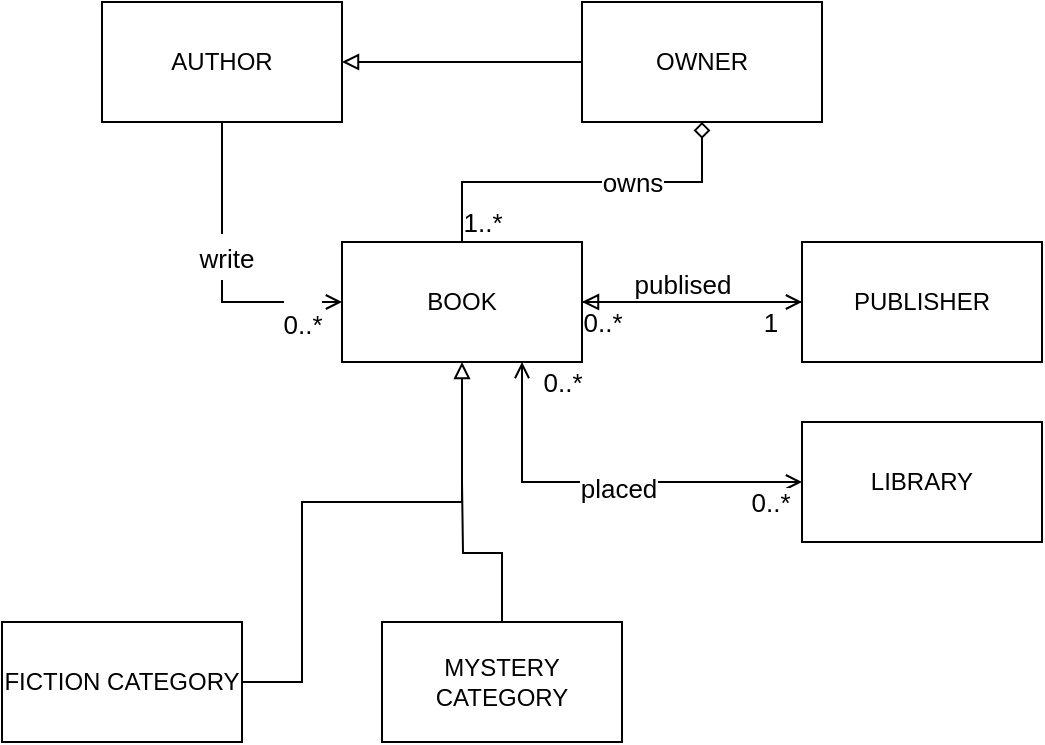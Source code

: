 <mxfile version="13.8.0" type="github">
  <diagram id="C5RBs43oDa-KdzZeNtuy" name="Page-1">
    <mxGraphModel dx="868" dy="393" grid="1" gridSize="10" guides="1" tooltips="1" connect="1" arrows="1" fold="1" page="1" pageScale="1" pageWidth="827" pageHeight="1169" math="0" shadow="0">
      <root>
        <mxCell id="WIyWlLk6GJQsqaUBKTNV-0" />
        <mxCell id="WIyWlLk6GJQsqaUBKTNV-1" parent="WIyWlLk6GJQsqaUBKTNV-0" />
        <mxCell id="qTdEhGBgqvxBfTa15Of2-7" style="edgeStyle=orthogonalEdgeStyle;rounded=0;orthogonalLoop=1;jettySize=auto;html=1;entryX=0;entryY=0.5;entryDx=0;entryDy=0;endArrow=open;endFill=0;" edge="1" parent="WIyWlLk6GJQsqaUBKTNV-1" source="qTdEhGBgqvxBfTa15Of2-1" target="qTdEhGBgqvxBfTa15Of2-3">
          <mxGeometry relative="1" as="geometry" />
        </mxCell>
        <mxCell id="qTdEhGBgqvxBfTa15Of2-24" value="&lt;font style=&quot;font-size: 13px&quot;&gt;write&lt;/font&gt;" style="edgeLabel;html=1;align=center;verticalAlign=middle;resizable=0;points=[];fontSize=19;" vertex="1" connectable="0" parent="qTdEhGBgqvxBfTa15Of2-7">
          <mxGeometry x="-0.107" y="2" relative="1" as="geometry">
            <mxPoint as="offset" />
          </mxGeometry>
        </mxCell>
        <mxCell id="qTdEhGBgqvxBfTa15Of2-25" value="&lt;font style=&quot;font-size: 13px&quot;&gt;0..*&lt;/font&gt;" style="edgeLabel;html=1;align=center;verticalAlign=middle;resizable=0;points=[];fontSize=19;" vertex="1" connectable="0" parent="qTdEhGBgqvxBfTa15Of2-7">
          <mxGeometry x="-0.813" relative="1" as="geometry">
            <mxPoint x="40" y="86" as="offset" />
          </mxGeometry>
        </mxCell>
        <mxCell id="qTdEhGBgqvxBfTa15Of2-1" value="AUTHOR" style="rounded=0;whiteSpace=wrap;html=1;" vertex="1" parent="WIyWlLk6GJQsqaUBKTNV-1">
          <mxGeometry x="80" y="40" width="120" height="60" as="geometry" />
        </mxCell>
        <mxCell id="qTdEhGBgqvxBfTa15Of2-4" style="edgeStyle=orthogonalEdgeStyle;rounded=0;orthogonalLoop=1;jettySize=auto;html=1;entryX=1;entryY=0.5;entryDx=0;entryDy=0;endArrow=block;endFill=0;" edge="1" parent="WIyWlLk6GJQsqaUBKTNV-1" source="qTdEhGBgqvxBfTa15Of2-2" target="qTdEhGBgqvxBfTa15Of2-1">
          <mxGeometry relative="1" as="geometry" />
        </mxCell>
        <mxCell id="qTdEhGBgqvxBfTa15Of2-2" value="OWNER" style="rounded=0;whiteSpace=wrap;html=1;" vertex="1" parent="WIyWlLk6GJQsqaUBKTNV-1">
          <mxGeometry x="320" y="40" width="120" height="60" as="geometry" />
        </mxCell>
        <mxCell id="qTdEhGBgqvxBfTa15Of2-6" style="edgeStyle=orthogonalEdgeStyle;rounded=0;orthogonalLoop=1;jettySize=auto;html=1;entryX=0.5;entryY=1;entryDx=0;entryDy=0;endArrow=diamond;endFill=0;" edge="1" parent="WIyWlLk6GJQsqaUBKTNV-1" source="qTdEhGBgqvxBfTa15Of2-3" target="qTdEhGBgqvxBfTa15Of2-2">
          <mxGeometry relative="1" as="geometry">
            <Array as="points">
              <mxPoint x="260" y="130" />
              <mxPoint x="380" y="130" />
            </Array>
          </mxGeometry>
        </mxCell>
        <mxCell id="qTdEhGBgqvxBfTa15Of2-33" value="owns" style="edgeLabel;html=1;align=center;verticalAlign=middle;resizable=0;points=[];fontSize=13;" vertex="1" connectable="0" parent="qTdEhGBgqvxBfTa15Of2-6">
          <mxGeometry x="0.278" relative="1" as="geometry">
            <mxPoint as="offset" />
          </mxGeometry>
        </mxCell>
        <mxCell id="qTdEhGBgqvxBfTa15Of2-34" value="1..*" style="edgeLabel;html=1;align=center;verticalAlign=middle;resizable=0;points=[];fontSize=13;" vertex="1" connectable="0" parent="qTdEhGBgqvxBfTa15Of2-6">
          <mxGeometry x="-0.711" y="-8" relative="1" as="geometry">
            <mxPoint x="2" y="16" as="offset" />
          </mxGeometry>
        </mxCell>
        <mxCell id="qTdEhGBgqvxBfTa15Of2-9" style="edgeStyle=orthogonalEdgeStyle;rounded=0;orthogonalLoop=1;jettySize=auto;html=1;entryX=0;entryY=0.5;entryDx=0;entryDy=0;endArrow=open;endFill=0;startArrow=none;startFill=0;" edge="1" parent="WIyWlLk6GJQsqaUBKTNV-1" source="qTdEhGBgqvxBfTa15Of2-3" target="qTdEhGBgqvxBfTa15Of2-8">
          <mxGeometry relative="1" as="geometry" />
        </mxCell>
        <mxCell id="qTdEhGBgqvxBfTa15Of2-22" value="&lt;font style=&quot;font-size: 13px&quot;&gt;publised&lt;/font&gt;" style="edgeLabel;html=1;align=center;verticalAlign=middle;resizable=0;points=[];fontSize=19;" vertex="1" connectable="0" parent="qTdEhGBgqvxBfTa15Of2-9">
          <mxGeometry x="-0.327" y="-3" relative="1" as="geometry">
            <mxPoint x="13" y="-13" as="offset" />
          </mxGeometry>
        </mxCell>
        <mxCell id="qTdEhGBgqvxBfTa15Of2-28" value="0..*" style="edgeLabel;html=1;align=center;verticalAlign=middle;resizable=0;points=[];fontSize=13;" vertex="1" connectable="0" parent="qTdEhGBgqvxBfTa15Of2-9">
          <mxGeometry x="-0.727" y="-2" relative="1" as="geometry">
            <mxPoint x="-5" y="8" as="offset" />
          </mxGeometry>
        </mxCell>
        <mxCell id="qTdEhGBgqvxBfTa15Of2-29" value="1" style="edgeLabel;html=1;align=center;verticalAlign=middle;resizable=0;points=[];fontSize=13;" vertex="1" connectable="0" parent="qTdEhGBgqvxBfTa15Of2-9">
          <mxGeometry x="0.673" relative="1" as="geometry">
            <mxPoint x="2" y="10" as="offset" />
          </mxGeometry>
        </mxCell>
        <mxCell id="qTdEhGBgqvxBfTa15Of2-12" style="edgeStyle=orthogonalEdgeStyle;rounded=0;orthogonalLoop=1;jettySize=auto;html=1;exitX=0.75;exitY=1;exitDx=0;exitDy=0;entryX=0;entryY=0.5;entryDx=0;entryDy=0;startArrow=open;startFill=0;endArrow=open;endFill=0;" edge="1" parent="WIyWlLk6GJQsqaUBKTNV-1" source="qTdEhGBgqvxBfTa15Of2-3" target="qTdEhGBgqvxBfTa15Of2-11">
          <mxGeometry relative="1" as="geometry" />
        </mxCell>
        <mxCell id="qTdEhGBgqvxBfTa15Of2-19" value="&lt;font style=&quot;font-size: 13px;&quot;&gt;0..*&lt;/font&gt;" style="edgeLabel;html=1;align=center;verticalAlign=middle;resizable=0;points=[];fontSize=13;" vertex="1" connectable="0" parent="qTdEhGBgqvxBfTa15Of2-12">
          <mxGeometry x="-0.8" y="1" relative="1" as="geometry">
            <mxPoint x="19" y="-10" as="offset" />
          </mxGeometry>
        </mxCell>
        <mxCell id="qTdEhGBgqvxBfTa15Of2-21" value="&lt;font style=&quot;font-size: 13px&quot;&gt;placed&lt;/font&gt;" style="edgeLabel;html=1;align=center;verticalAlign=middle;resizable=0;points=[];fontSize=19;" vertex="1" connectable="0" parent="qTdEhGBgqvxBfTa15Of2-12">
          <mxGeometry x="0.08" y="-2" relative="1" as="geometry">
            <mxPoint as="offset" />
          </mxGeometry>
        </mxCell>
        <mxCell id="qTdEhGBgqvxBfTa15Of2-26" value="0..*" style="edgeLabel;html=1;align=center;verticalAlign=middle;resizable=0;points=[];fontSize=13;" vertex="1" connectable="0" parent="qTdEhGBgqvxBfTa15Of2-12">
          <mxGeometry x="0.8" y="-1" relative="1" as="geometry">
            <mxPoint x="4" y="9" as="offset" />
          </mxGeometry>
        </mxCell>
        <mxCell id="qTdEhGBgqvxBfTa15Of2-3" value="BOOK" style="rounded=0;whiteSpace=wrap;html=1;" vertex="1" parent="WIyWlLk6GJQsqaUBKTNV-1">
          <mxGeometry x="200" y="160" width="120" height="60" as="geometry" />
        </mxCell>
        <mxCell id="qTdEhGBgqvxBfTa15Of2-30" value="" style="edgeStyle=orthogonalEdgeStyle;rounded=0;orthogonalLoop=1;jettySize=auto;html=1;startArrow=none;startFill=0;endArrow=block;endFill=0;fontSize=13;" edge="1" parent="WIyWlLk6GJQsqaUBKTNV-1" source="qTdEhGBgqvxBfTa15Of2-8" target="qTdEhGBgqvxBfTa15Of2-3">
          <mxGeometry relative="1" as="geometry" />
        </mxCell>
        <mxCell id="qTdEhGBgqvxBfTa15Of2-8" value="PUBLISHER" style="rounded=0;whiteSpace=wrap;html=1;" vertex="1" parent="WIyWlLk6GJQsqaUBKTNV-1">
          <mxGeometry x="430" y="160" width="120" height="60" as="geometry" />
        </mxCell>
        <mxCell id="qTdEhGBgqvxBfTa15Of2-11" value="LIBRARY" style="rounded=0;whiteSpace=wrap;html=1;" vertex="1" parent="WIyWlLk6GJQsqaUBKTNV-1">
          <mxGeometry x="430" y="250" width="120" height="60" as="geometry" />
        </mxCell>
        <mxCell id="qTdEhGBgqvxBfTa15Of2-17" style="edgeStyle=orthogonalEdgeStyle;rounded=0;orthogonalLoop=1;jettySize=auto;html=1;entryX=0.5;entryY=1;entryDx=0;entryDy=0;startArrow=none;startFill=0;endArrow=block;endFill=0;" edge="1" parent="WIyWlLk6GJQsqaUBKTNV-1" source="qTdEhGBgqvxBfTa15Of2-13" target="qTdEhGBgqvxBfTa15Of2-3">
          <mxGeometry relative="1" as="geometry">
            <Array as="points">
              <mxPoint x="180" y="380" />
              <mxPoint x="180" y="290" />
              <mxPoint x="260" y="290" />
            </Array>
          </mxGeometry>
        </mxCell>
        <mxCell id="qTdEhGBgqvxBfTa15Of2-13" value="FICTION CATEGORY" style="rounded=0;whiteSpace=wrap;html=1;" vertex="1" parent="WIyWlLk6GJQsqaUBKTNV-1">
          <mxGeometry x="30" y="350" width="120" height="60" as="geometry" />
        </mxCell>
        <mxCell id="qTdEhGBgqvxBfTa15Of2-18" style="edgeStyle=orthogonalEdgeStyle;rounded=0;orthogonalLoop=1;jettySize=auto;html=1;startArrow=none;startFill=0;endArrow=none;endFill=0;" edge="1" parent="WIyWlLk6GJQsqaUBKTNV-1" source="qTdEhGBgqvxBfTa15Of2-14">
          <mxGeometry relative="1" as="geometry">
            <mxPoint x="260" y="280" as="targetPoint" />
          </mxGeometry>
        </mxCell>
        <mxCell id="qTdEhGBgqvxBfTa15Of2-14" value="MYSTERY CATEGORY" style="rounded=0;whiteSpace=wrap;html=1;" vertex="1" parent="WIyWlLk6GJQsqaUBKTNV-1">
          <mxGeometry x="220" y="350" width="120" height="60" as="geometry" />
        </mxCell>
      </root>
    </mxGraphModel>
  </diagram>
</mxfile>
